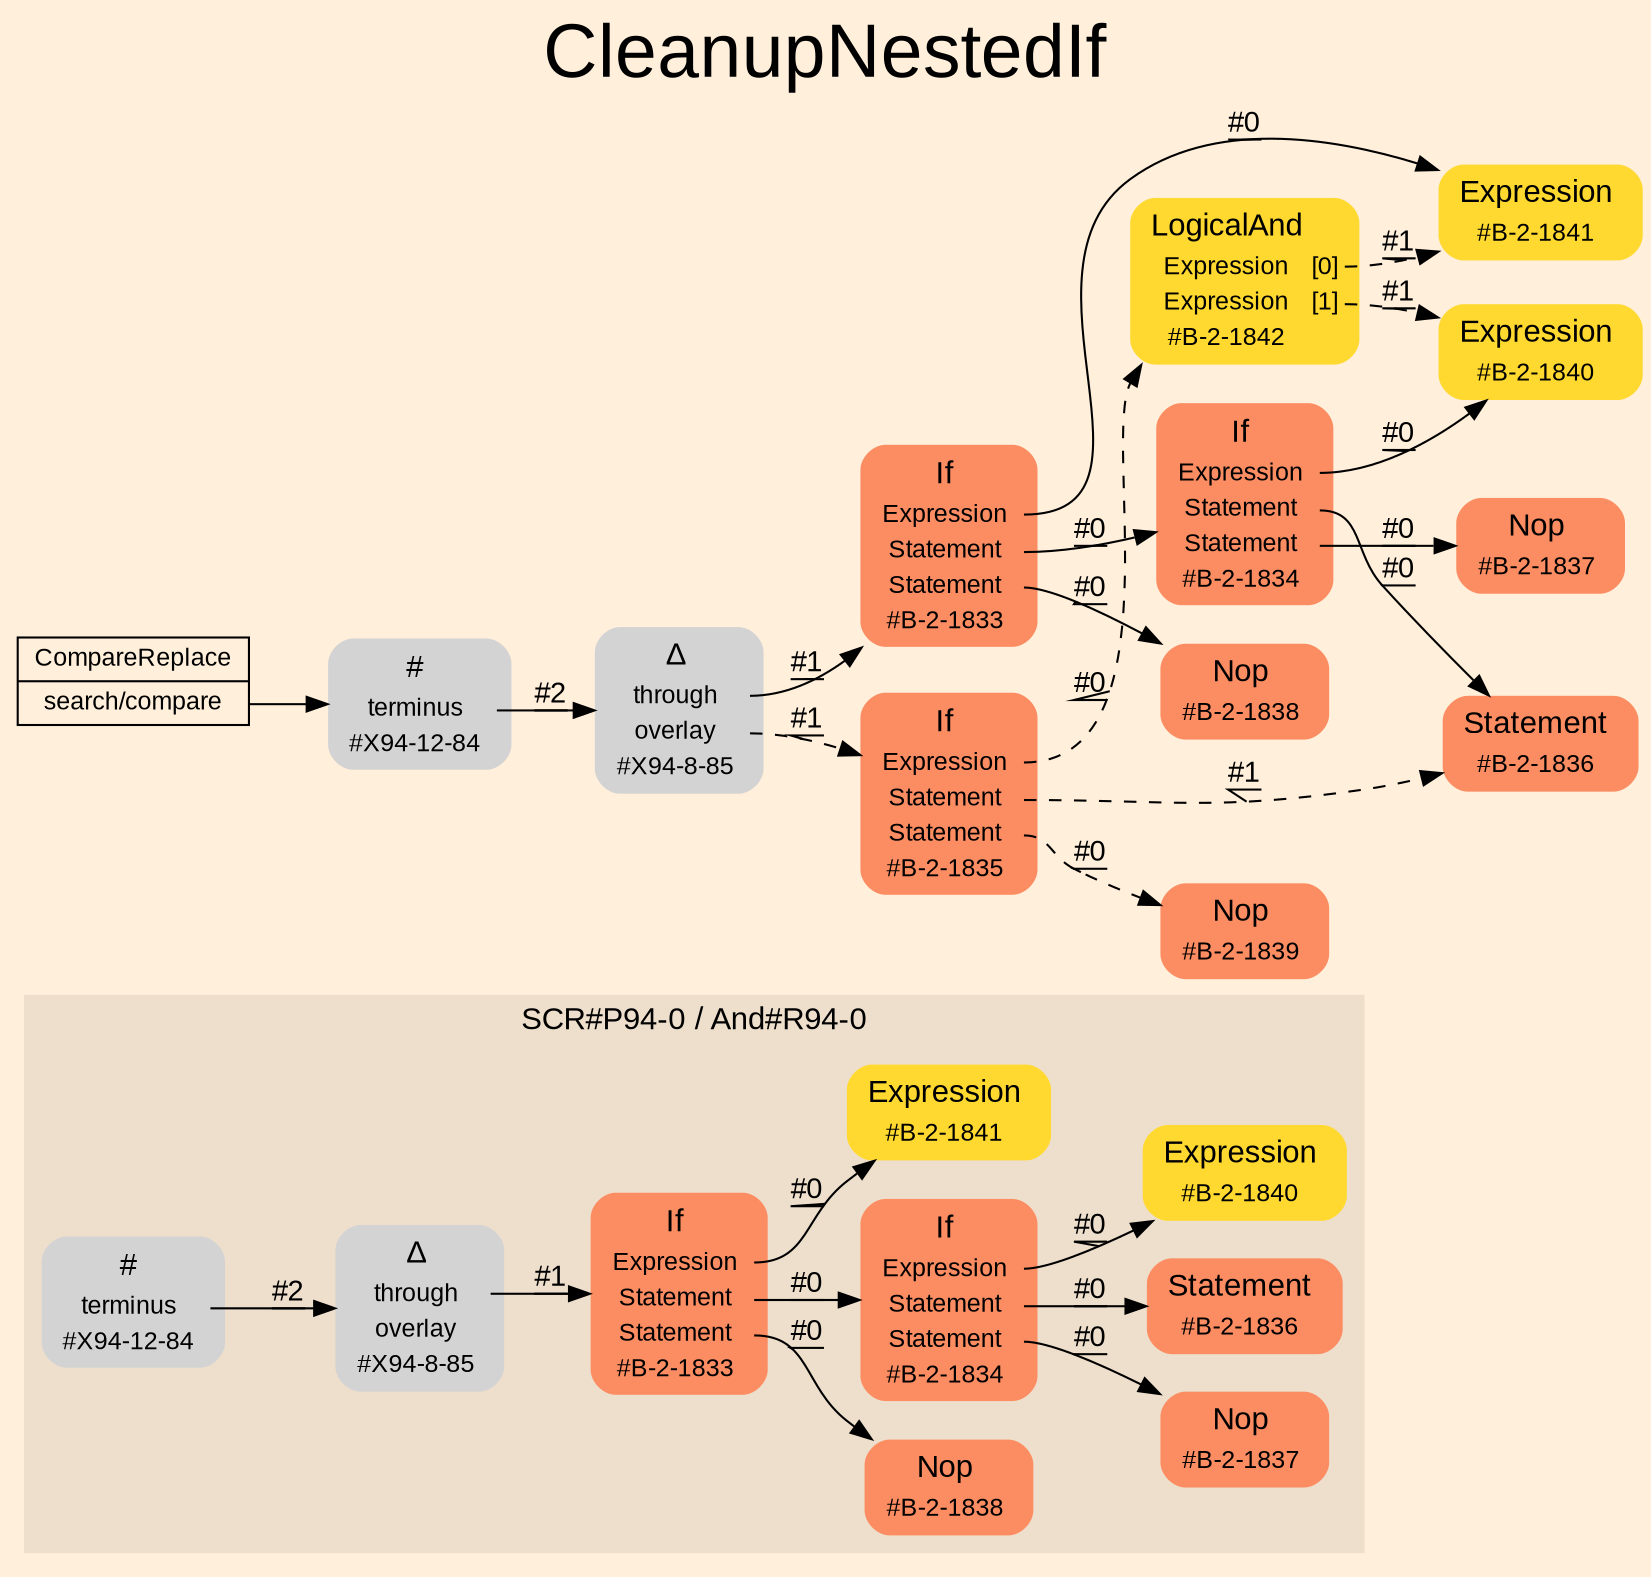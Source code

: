 digraph "CleanupNestedIf" {
label = "CleanupNestedIf"
labelloc = t
fontsize = "36"
graph [
    rankdir = "LR"
    ranksep = 0.3
    bgcolor = antiquewhite1
    color = black
    fontcolor = black
    fontname = "Arial"
];
node [
    fontname = "Arial"
];
edge [
    fontname = "Arial"
];

// -------------------- figure And#R94-0 --------------------
// -------- region And#R94-0 ----------
subgraph "clusterAnd#R94-0" {
    label = "SCR#P94-0 / And#R94-0"
    style = "filled"
    color = antiquewhite2
    fontsize = "15"
    "And#R94-0/#B-2-1836" [
        // -------- block And#R94-0/#B-2-1836 ----------
        shape = "plaintext"
        fillcolor = "/set28/2"
        label = <<TABLE BORDER="0" CELLBORDER="0" CELLSPACING="0">
         <TR><TD><FONT POINT-SIZE="15.0">Statement</FONT></TD><TD></TD></TR>
         <TR><TD>#B-2-1836</TD><TD PORT="port0"></TD></TR>
        </TABLE>>
        style = "rounded,filled"
        fontsize = "12"
    ];
    
    "And#R94-0/#B-2-1841" [
        // -------- block And#R94-0/#B-2-1841 ----------
        shape = "plaintext"
        fillcolor = "/set28/6"
        label = <<TABLE BORDER="0" CELLBORDER="0" CELLSPACING="0">
         <TR><TD><FONT POINT-SIZE="15.0">Expression</FONT></TD><TD></TD></TR>
         <TR><TD>#B-2-1841</TD><TD PORT="port0"></TD></TR>
        </TABLE>>
        style = "rounded,filled"
        fontsize = "12"
    ];
    
    "And#R94-0/#X94-12-84" [
        // -------- block And#R94-0/#X94-12-84 ----------
        shape = "plaintext"
        label = <<TABLE BORDER="0" CELLBORDER="0" CELLSPACING="0">
         <TR><TD><FONT POINT-SIZE="15.0">#</FONT></TD><TD></TD></TR>
         <TR><TD>terminus</TD><TD PORT="port0"></TD></TR>
         <TR><TD>#X94-12-84</TD><TD PORT="port1"></TD></TR>
        </TABLE>>
        style = "rounded,filled"
        fontsize = "12"
    ];
    
    "And#R94-0/#X94-8-85" [
        // -------- block And#R94-0/#X94-8-85 ----------
        shape = "plaintext"
        label = <<TABLE BORDER="0" CELLBORDER="0" CELLSPACING="0">
         <TR><TD><FONT POINT-SIZE="15.0">Δ</FONT></TD><TD></TD></TR>
         <TR><TD>through</TD><TD PORT="port0"></TD></TR>
         <TR><TD>overlay</TD><TD PORT="port1"></TD></TR>
         <TR><TD>#X94-8-85</TD><TD PORT="port2"></TD></TR>
        </TABLE>>
        style = "rounded,filled"
        fontsize = "12"
    ];
    
    "And#R94-0/#B-2-1833" [
        // -------- block And#R94-0/#B-2-1833 ----------
        shape = "plaintext"
        fillcolor = "/set28/2"
        label = <<TABLE BORDER="0" CELLBORDER="0" CELLSPACING="0">
         <TR><TD><FONT POINT-SIZE="15.0">If</FONT></TD><TD></TD></TR>
         <TR><TD>Expression</TD><TD PORT="port0"></TD></TR>
         <TR><TD>Statement</TD><TD PORT="port1"></TD></TR>
         <TR><TD>Statement</TD><TD PORT="port2"></TD></TR>
         <TR><TD>#B-2-1833</TD><TD PORT="port3"></TD></TR>
        </TABLE>>
        style = "rounded,filled"
        fontsize = "12"
    ];
    
    "And#R94-0/#B-2-1838" [
        // -------- block And#R94-0/#B-2-1838 ----------
        shape = "plaintext"
        fillcolor = "/set28/2"
        label = <<TABLE BORDER="0" CELLBORDER="0" CELLSPACING="0">
         <TR><TD><FONT POINT-SIZE="15.0">Nop</FONT></TD><TD></TD></TR>
         <TR><TD>#B-2-1838</TD><TD PORT="port0"></TD></TR>
        </TABLE>>
        style = "rounded,filled"
        fontsize = "12"
    ];
    
    "And#R94-0/#B-2-1840" [
        // -------- block And#R94-0/#B-2-1840 ----------
        shape = "plaintext"
        fillcolor = "/set28/6"
        label = <<TABLE BORDER="0" CELLBORDER="0" CELLSPACING="0">
         <TR><TD><FONT POINT-SIZE="15.0">Expression</FONT></TD><TD></TD></TR>
         <TR><TD>#B-2-1840</TD><TD PORT="port0"></TD></TR>
        </TABLE>>
        style = "rounded,filled"
        fontsize = "12"
    ];
    
    "And#R94-0/#B-2-1834" [
        // -------- block And#R94-0/#B-2-1834 ----------
        shape = "plaintext"
        fillcolor = "/set28/2"
        label = <<TABLE BORDER="0" CELLBORDER="0" CELLSPACING="0">
         <TR><TD><FONT POINT-SIZE="15.0">If</FONT></TD><TD></TD></TR>
         <TR><TD>Expression</TD><TD PORT="port0"></TD></TR>
         <TR><TD>Statement</TD><TD PORT="port1"></TD></TR>
         <TR><TD>Statement</TD><TD PORT="port2"></TD></TR>
         <TR><TD>#B-2-1834</TD><TD PORT="port3"></TD></TR>
        </TABLE>>
        style = "rounded,filled"
        fontsize = "12"
    ];
    
    "And#R94-0/#B-2-1837" [
        // -------- block And#R94-0/#B-2-1837 ----------
        shape = "plaintext"
        fillcolor = "/set28/2"
        label = <<TABLE BORDER="0" CELLBORDER="0" CELLSPACING="0">
         <TR><TD><FONT POINT-SIZE="15.0">Nop</FONT></TD><TD></TD></TR>
         <TR><TD>#B-2-1837</TD><TD PORT="port0"></TD></TR>
        </TABLE>>
        style = "rounded,filled"
        fontsize = "12"
    ];
    
}

"And#R94-0/#X94-12-84":port0 -> "And#R94-0/#X94-8-85" [
    label = "#2"
    decorate = true
    color = black
    fontcolor = black
];

"And#R94-0/#X94-8-85":port0 -> "And#R94-0/#B-2-1833" [
    label = "#1"
    decorate = true
    color = black
    fontcolor = black
];

"And#R94-0/#B-2-1833":port0 -> "And#R94-0/#B-2-1841" [
    label = "#0"
    decorate = true
    color = black
    fontcolor = black
];

"And#R94-0/#B-2-1833":port1 -> "And#R94-0/#B-2-1834" [
    label = "#0"
    decorate = true
    color = black
    fontcolor = black
];

"And#R94-0/#B-2-1833":port2 -> "And#R94-0/#B-2-1838" [
    label = "#0"
    decorate = true
    color = black
    fontcolor = black
];

"And#R94-0/#B-2-1834":port0 -> "And#R94-0/#B-2-1840" [
    label = "#0"
    decorate = true
    color = black
    fontcolor = black
];

"And#R94-0/#B-2-1834":port1 -> "And#R94-0/#B-2-1836" [
    label = "#0"
    decorate = true
    color = black
    fontcolor = black
];

"And#R94-0/#B-2-1834":port2 -> "And#R94-0/#B-2-1837" [
    label = "#0"
    decorate = true
    color = black
    fontcolor = black
];


// -------------------- transformation figure --------------------
"CR#X94-10-94" [
    // -------- block CR#X94-10-94 ----------
    shape = "record"
    fillcolor = antiquewhite1
    label = "<fixed> CompareReplace | <port0> search/compare"
    style = "filled"
    fontsize = "12"
    color = black
    fontcolor = black
];

"#X94-12-84" [
    // -------- block #X94-12-84 ----------
    shape = "plaintext"
    label = <<TABLE BORDER="0" CELLBORDER="0" CELLSPACING="0">
     <TR><TD><FONT POINT-SIZE="15.0">#</FONT></TD><TD></TD></TR>
     <TR><TD>terminus</TD><TD PORT="port0"></TD></TR>
     <TR><TD>#X94-12-84</TD><TD PORT="port1"></TD></TR>
    </TABLE>>
    style = "rounded,filled"
    fontsize = "12"
];

"#X94-8-85" [
    // -------- block #X94-8-85 ----------
    shape = "plaintext"
    label = <<TABLE BORDER="0" CELLBORDER="0" CELLSPACING="0">
     <TR><TD><FONT POINT-SIZE="15.0">Δ</FONT></TD><TD></TD></TR>
     <TR><TD>through</TD><TD PORT="port0"></TD></TR>
     <TR><TD>overlay</TD><TD PORT="port1"></TD></TR>
     <TR><TD>#X94-8-85</TD><TD PORT="port2"></TD></TR>
    </TABLE>>
    style = "rounded,filled"
    fontsize = "12"
];

"#B-2-1833" [
    // -------- block #B-2-1833 ----------
    shape = "plaintext"
    fillcolor = "/set28/2"
    label = <<TABLE BORDER="0" CELLBORDER="0" CELLSPACING="0">
     <TR><TD><FONT POINT-SIZE="15.0">If</FONT></TD><TD></TD></TR>
     <TR><TD>Expression</TD><TD PORT="port0"></TD></TR>
     <TR><TD>Statement</TD><TD PORT="port1"></TD></TR>
     <TR><TD>Statement</TD><TD PORT="port2"></TD></TR>
     <TR><TD>#B-2-1833</TD><TD PORT="port3"></TD></TR>
    </TABLE>>
    style = "rounded,filled"
    fontsize = "12"
];

"#B-2-1841" [
    // -------- block #B-2-1841 ----------
    shape = "plaintext"
    fillcolor = "/set28/6"
    label = <<TABLE BORDER="0" CELLBORDER="0" CELLSPACING="0">
     <TR><TD><FONT POINT-SIZE="15.0">Expression</FONT></TD><TD></TD></TR>
     <TR><TD>#B-2-1841</TD><TD PORT="port0"></TD></TR>
    </TABLE>>
    style = "rounded,filled"
    fontsize = "12"
];

"#B-2-1834" [
    // -------- block #B-2-1834 ----------
    shape = "plaintext"
    fillcolor = "/set28/2"
    label = <<TABLE BORDER="0" CELLBORDER="0" CELLSPACING="0">
     <TR><TD><FONT POINT-SIZE="15.0">If</FONT></TD><TD></TD></TR>
     <TR><TD>Expression</TD><TD PORT="port0"></TD></TR>
     <TR><TD>Statement</TD><TD PORT="port1"></TD></TR>
     <TR><TD>Statement</TD><TD PORT="port2"></TD></TR>
     <TR><TD>#B-2-1834</TD><TD PORT="port3"></TD></TR>
    </TABLE>>
    style = "rounded,filled"
    fontsize = "12"
];

"#B-2-1840" [
    // -------- block #B-2-1840 ----------
    shape = "plaintext"
    fillcolor = "/set28/6"
    label = <<TABLE BORDER="0" CELLBORDER="0" CELLSPACING="0">
     <TR><TD><FONT POINT-SIZE="15.0">Expression</FONT></TD><TD></TD></TR>
     <TR><TD>#B-2-1840</TD><TD PORT="port0"></TD></TR>
    </TABLE>>
    style = "rounded,filled"
    fontsize = "12"
];

"#B-2-1836" [
    // -------- block #B-2-1836 ----------
    shape = "plaintext"
    fillcolor = "/set28/2"
    label = <<TABLE BORDER="0" CELLBORDER="0" CELLSPACING="0">
     <TR><TD><FONT POINT-SIZE="15.0">Statement</FONT></TD><TD></TD></TR>
     <TR><TD>#B-2-1836</TD><TD PORT="port0"></TD></TR>
    </TABLE>>
    style = "rounded,filled"
    fontsize = "12"
];

"#B-2-1837" [
    // -------- block #B-2-1837 ----------
    shape = "plaintext"
    fillcolor = "/set28/2"
    label = <<TABLE BORDER="0" CELLBORDER="0" CELLSPACING="0">
     <TR><TD><FONT POINT-SIZE="15.0">Nop</FONT></TD><TD></TD></TR>
     <TR><TD>#B-2-1837</TD><TD PORT="port0"></TD></TR>
    </TABLE>>
    style = "rounded,filled"
    fontsize = "12"
];

"#B-2-1838" [
    // -------- block #B-2-1838 ----------
    shape = "plaintext"
    fillcolor = "/set28/2"
    label = <<TABLE BORDER="0" CELLBORDER="0" CELLSPACING="0">
     <TR><TD><FONT POINT-SIZE="15.0">Nop</FONT></TD><TD></TD></TR>
     <TR><TD>#B-2-1838</TD><TD PORT="port0"></TD></TR>
    </TABLE>>
    style = "rounded,filled"
    fontsize = "12"
];

"#B-2-1835" [
    // -------- block #B-2-1835 ----------
    shape = "plaintext"
    fillcolor = "/set28/2"
    label = <<TABLE BORDER="0" CELLBORDER="0" CELLSPACING="0">
     <TR><TD><FONT POINT-SIZE="15.0">If</FONT></TD><TD></TD></TR>
     <TR><TD>Expression</TD><TD PORT="port0"></TD></TR>
     <TR><TD>Statement</TD><TD PORT="port1"></TD></TR>
     <TR><TD>Statement</TD><TD PORT="port2"></TD></TR>
     <TR><TD>#B-2-1835</TD><TD PORT="port3"></TD></TR>
    </TABLE>>
    style = "rounded,filled"
    fontsize = "12"
];

"#B-2-1842" [
    // -------- block #B-2-1842 ----------
    shape = "plaintext"
    fillcolor = "/set28/6"
    label = <<TABLE BORDER="0" CELLBORDER="0" CELLSPACING="0">
     <TR><TD><FONT POINT-SIZE="15.0">LogicalAnd</FONT></TD><TD></TD></TR>
     <TR><TD>Expression</TD><TD PORT="port0">[0]</TD></TR>
     <TR><TD>Expression</TD><TD PORT="port1">[1]</TD></TR>
     <TR><TD>#B-2-1842</TD><TD PORT="port2"></TD></TR>
    </TABLE>>
    style = "rounded,filled"
    fontsize = "12"
];

"#B-2-1839" [
    // -------- block #B-2-1839 ----------
    shape = "plaintext"
    fillcolor = "/set28/2"
    label = <<TABLE BORDER="0" CELLBORDER="0" CELLSPACING="0">
     <TR><TD><FONT POINT-SIZE="15.0">Nop</FONT></TD><TD></TD></TR>
     <TR><TD>#B-2-1839</TD><TD PORT="port0"></TD></TR>
    </TABLE>>
    style = "rounded,filled"
    fontsize = "12"
];

"CR#X94-10-94":port0 -> "#X94-12-84" [
    label = ""
    decorate = true
    color = black
    fontcolor = black
];

"#X94-12-84":port0 -> "#X94-8-85" [
    label = "#2"
    decorate = true
    color = black
    fontcolor = black
];

"#X94-8-85":port0 -> "#B-2-1833" [
    label = "#1"
    decorate = true
    color = black
    fontcolor = black
];

"#X94-8-85":port1 -> "#B-2-1835" [
    style="dashed"
    label = "#1"
    decorate = true
    color = black
    fontcolor = black
];

"#B-2-1833":port0 -> "#B-2-1841" [
    label = "#0"
    decorate = true
    color = black
    fontcolor = black
];

"#B-2-1833":port1 -> "#B-2-1834" [
    label = "#0"
    decorate = true
    color = black
    fontcolor = black
];

"#B-2-1833":port2 -> "#B-2-1838" [
    label = "#0"
    decorate = true
    color = black
    fontcolor = black
];

"#B-2-1834":port0 -> "#B-2-1840" [
    label = "#0"
    decorate = true
    color = black
    fontcolor = black
];

"#B-2-1834":port1 -> "#B-2-1836" [
    label = "#0"
    decorate = true
    color = black
    fontcolor = black
];

"#B-2-1834":port2 -> "#B-2-1837" [
    label = "#0"
    decorate = true
    color = black
    fontcolor = black
];

"#B-2-1835":port0 -> "#B-2-1842" [
    style="dashed"
    label = "#0"
    decorate = true
    color = black
    fontcolor = black
];

"#B-2-1835":port1 -> "#B-2-1836" [
    style="dashed"
    label = "#1"
    decorate = true
    color = black
    fontcolor = black
];

"#B-2-1835":port2 -> "#B-2-1839" [
    style="dashed"
    label = "#0"
    decorate = true
    color = black
    fontcolor = black
];

"#B-2-1842":port0 -> "#B-2-1841" [
    style="dashed"
    label = "#1"
    decorate = true
    color = black
    fontcolor = black
];

"#B-2-1842":port1 -> "#B-2-1840" [
    style="dashed"
    label = "#1"
    decorate = true
    color = black
    fontcolor = black
];


}
